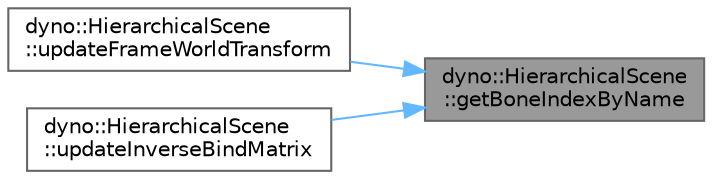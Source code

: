 digraph "dyno::HierarchicalScene::getBoneIndexByName"
{
 // LATEX_PDF_SIZE
  bgcolor="transparent";
  edge [fontname=Helvetica,fontsize=10,labelfontname=Helvetica,labelfontsize=10];
  node [fontname=Helvetica,fontsize=10,shape=box,height=0.2,width=0.4];
  rankdir="RL";
  Node1 [id="Node000001",label="dyno::HierarchicalScene\l::getBoneIndexByName",height=0.2,width=0.4,color="gray40", fillcolor="grey60", style="filled", fontcolor="black",tooltip=" "];
  Node1 -> Node2 [id="edge1_Node000001_Node000002",dir="back",color="steelblue1",style="solid",tooltip=" "];
  Node2 [id="Node000002",label="dyno::HierarchicalScene\l::updateFrameWorldTransform",height=0.2,width=0.4,color="grey40", fillcolor="white", style="filled",URL="$classdyno_1_1_hierarchical_scene.html#a86413a3bd4d9391d68e38050cf64d3c8",tooltip=" "];
  Node1 -> Node3 [id="edge2_Node000001_Node000003",dir="back",color="steelblue1",style="solid",tooltip=" "];
  Node3 [id="Node000003",label="dyno::HierarchicalScene\l::updateInverseBindMatrix",height=0.2,width=0.4,color="grey40", fillcolor="white", style="filled",URL="$classdyno_1_1_hierarchical_scene.html#a33b25a2b4ed104056cfed812a0c08d90",tooltip=" "];
}
